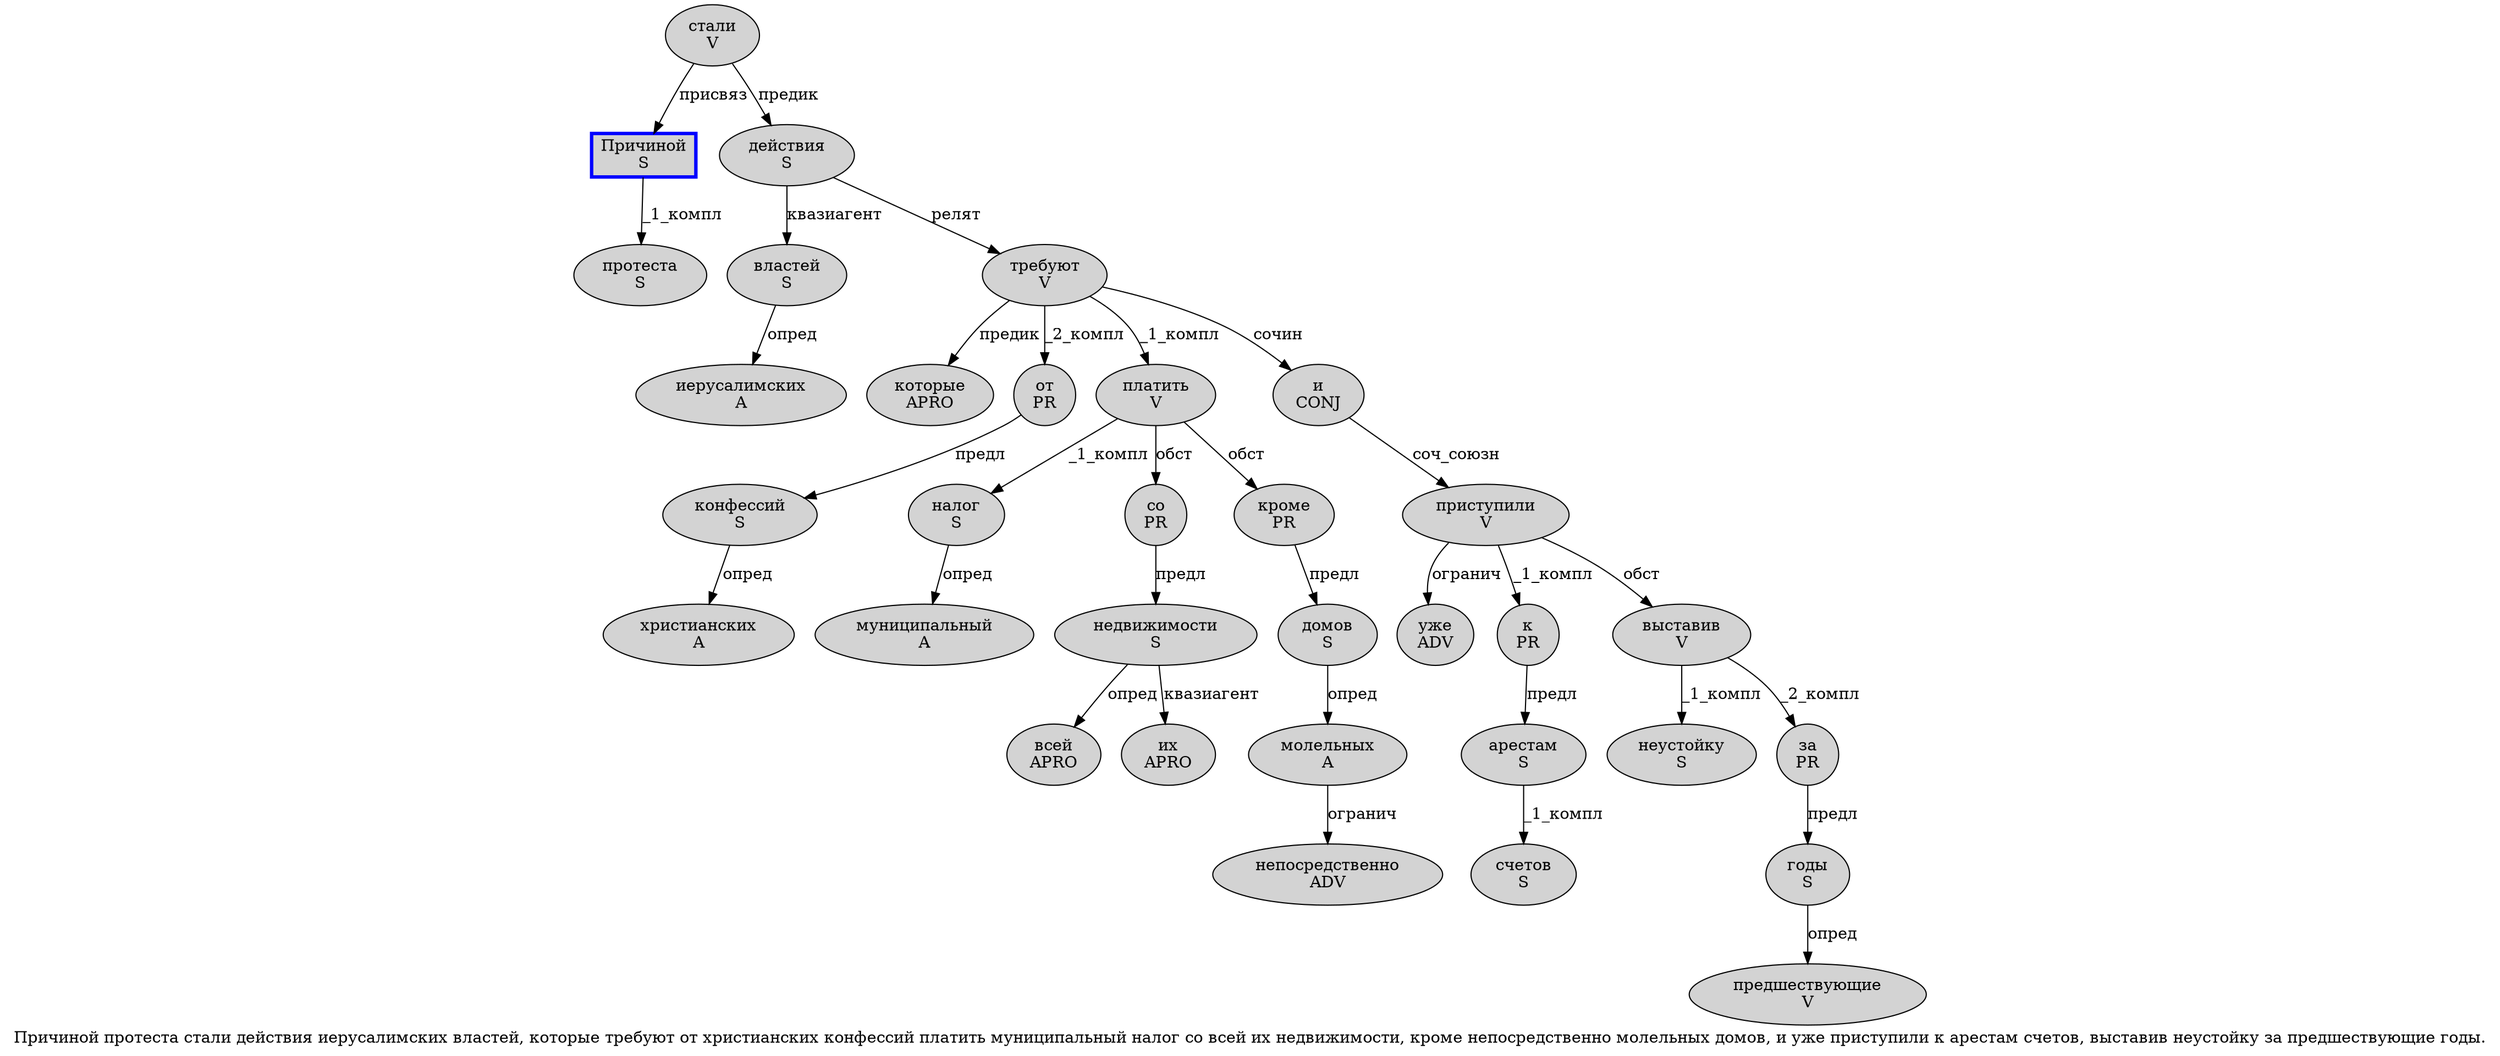 digraph SENTENCE_332 {
	graph [label="Причиной протеста стали действия иерусалимских властей, которые требуют от христианских конфессий платить муниципальный налог со всей их недвижимости, кроме непосредственно молельных домов, и уже приступили к арестам счетов, выставив неустойку за предшествующие годы."]
	node [style=filled]
		0 [label="Причиной
S" color=blue fillcolor=lightgray penwidth=3 shape=box]
		1 [label="протеста
S" color="" fillcolor=lightgray penwidth=1 shape=ellipse]
		2 [label="стали
V" color="" fillcolor=lightgray penwidth=1 shape=ellipse]
		3 [label="действия
S" color="" fillcolor=lightgray penwidth=1 shape=ellipse]
		4 [label="иерусалимских
A" color="" fillcolor=lightgray penwidth=1 shape=ellipse]
		5 [label="властей
S" color="" fillcolor=lightgray penwidth=1 shape=ellipse]
		7 [label="которые
APRO" color="" fillcolor=lightgray penwidth=1 shape=ellipse]
		8 [label="требуют
V" color="" fillcolor=lightgray penwidth=1 shape=ellipse]
		9 [label="от
PR" color="" fillcolor=lightgray penwidth=1 shape=ellipse]
		10 [label="христианских
A" color="" fillcolor=lightgray penwidth=1 shape=ellipse]
		11 [label="конфессий
S" color="" fillcolor=lightgray penwidth=1 shape=ellipse]
		12 [label="платить
V" color="" fillcolor=lightgray penwidth=1 shape=ellipse]
		13 [label="муниципальный
A" color="" fillcolor=lightgray penwidth=1 shape=ellipse]
		14 [label="налог
S" color="" fillcolor=lightgray penwidth=1 shape=ellipse]
		15 [label="со
PR" color="" fillcolor=lightgray penwidth=1 shape=ellipse]
		16 [label="всей
APRO" color="" fillcolor=lightgray penwidth=1 shape=ellipse]
		17 [label="их
APRO" color="" fillcolor=lightgray penwidth=1 shape=ellipse]
		18 [label="недвижимости
S" color="" fillcolor=lightgray penwidth=1 shape=ellipse]
		20 [label="кроме
PR" color="" fillcolor=lightgray penwidth=1 shape=ellipse]
		21 [label="непосредственно
ADV" color="" fillcolor=lightgray penwidth=1 shape=ellipse]
		22 [label="молельных
A" color="" fillcolor=lightgray penwidth=1 shape=ellipse]
		23 [label="домов
S" color="" fillcolor=lightgray penwidth=1 shape=ellipse]
		25 [label="и
CONJ" color="" fillcolor=lightgray penwidth=1 shape=ellipse]
		26 [label="уже
ADV" color="" fillcolor=lightgray penwidth=1 shape=ellipse]
		27 [label="приступили
V" color="" fillcolor=lightgray penwidth=1 shape=ellipse]
		28 [label="к
PR" color="" fillcolor=lightgray penwidth=1 shape=ellipse]
		29 [label="арестам
S" color="" fillcolor=lightgray penwidth=1 shape=ellipse]
		30 [label="счетов
S" color="" fillcolor=lightgray penwidth=1 shape=ellipse]
		32 [label="выставив
V" color="" fillcolor=lightgray penwidth=1 shape=ellipse]
		33 [label="неустойку
S" color="" fillcolor=lightgray penwidth=1 shape=ellipse]
		34 [label="за
PR" color="" fillcolor=lightgray penwidth=1 shape=ellipse]
		35 [label="предшествующие
V" color="" fillcolor=lightgray penwidth=1 shape=ellipse]
		36 [label="годы
S" color="" fillcolor=lightgray penwidth=1 shape=ellipse]
			8 -> 7 [label="предик"]
			8 -> 9 [label="_2_компл"]
			8 -> 12 [label="_1_компл"]
			8 -> 25 [label="сочин"]
			3 -> 5 [label="квазиагент"]
			3 -> 8 [label="релят"]
			27 -> 26 [label="огранич"]
			27 -> 28 [label="_1_компл"]
			27 -> 32 [label="обст"]
			14 -> 13 [label="опред"]
			15 -> 18 [label="предл"]
			20 -> 23 [label="предл"]
			29 -> 30 [label="_1_компл"]
			36 -> 35 [label="опред"]
			0 -> 1 [label="_1_компл"]
			28 -> 29 [label="предл"]
			9 -> 11 [label="предл"]
			25 -> 27 [label="соч_союзн"]
			22 -> 21 [label="огранич"]
			32 -> 33 [label="_1_компл"]
			32 -> 34 [label="_2_компл"]
			23 -> 22 [label="опред"]
			34 -> 36 [label="предл"]
			18 -> 16 [label="опред"]
			18 -> 17 [label="квазиагент"]
			5 -> 4 [label="опред"]
			12 -> 14 [label="_1_компл"]
			12 -> 15 [label="обст"]
			12 -> 20 [label="обст"]
			2 -> 0 [label="присвяз"]
			2 -> 3 [label="предик"]
			11 -> 10 [label="опред"]
}